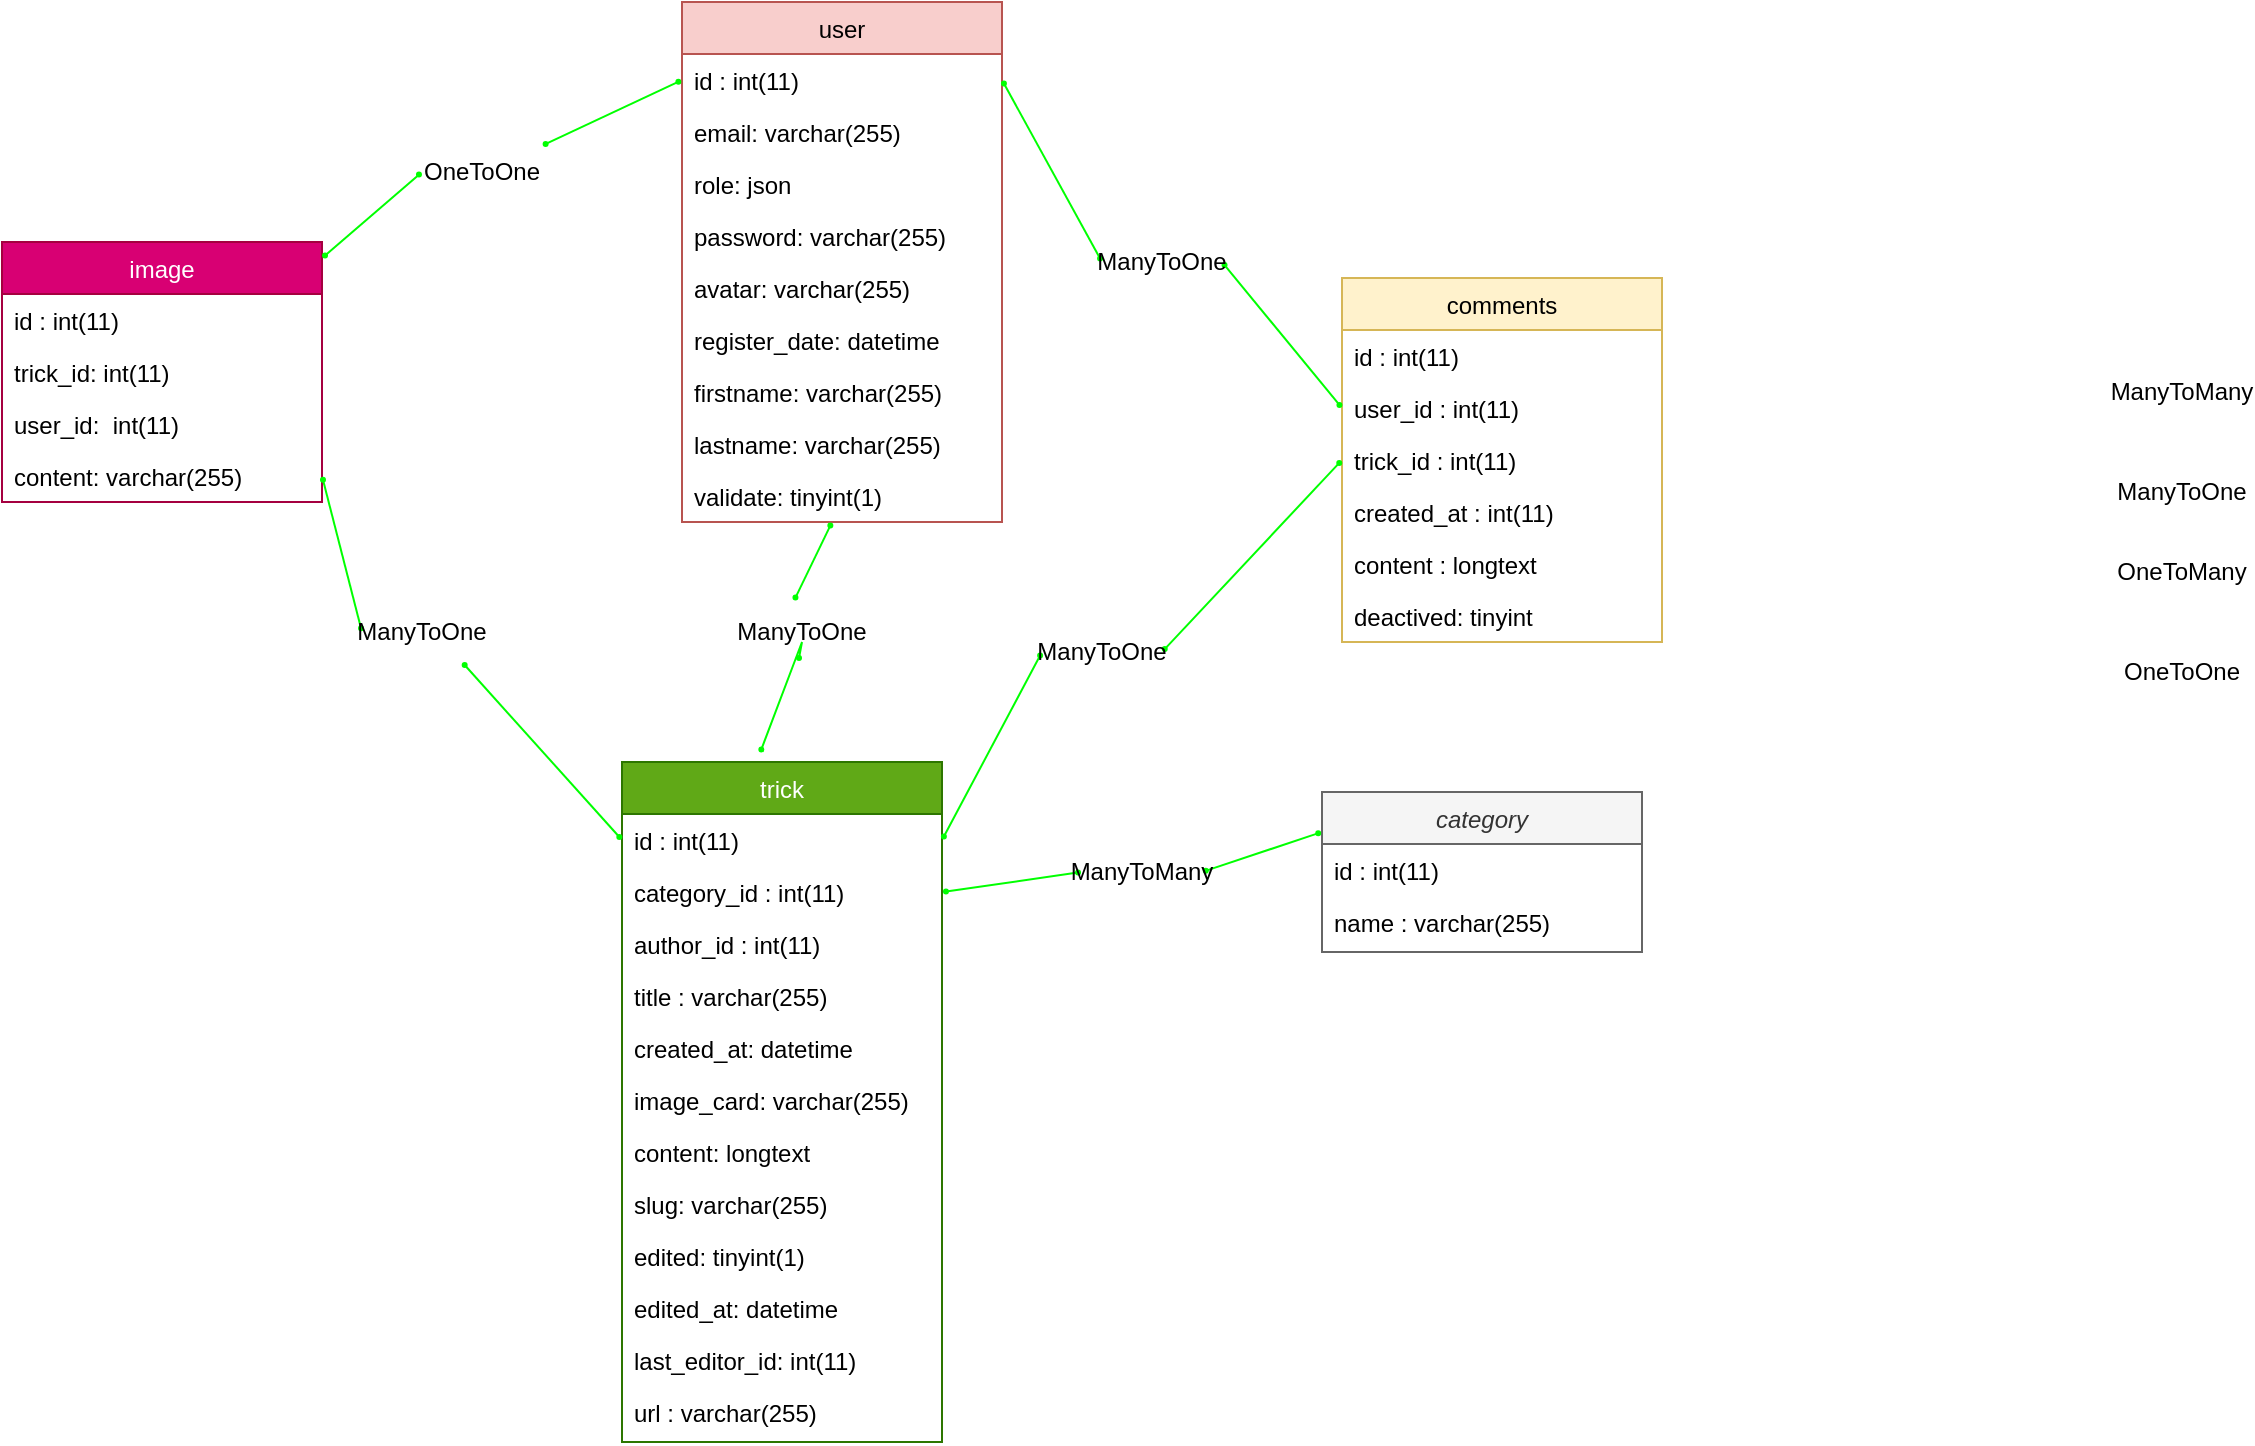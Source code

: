 <mxfile version="24.6.5" type="device">
  <diagram id="C5RBs43oDa-KdzZeNtuy" name="Page-1">
    <mxGraphModel dx="3781" dy="1146" grid="1" gridSize="10" guides="1" tooltips="1" connect="1" arrows="1" fold="1" page="1" pageScale="1" pageWidth="827" pageHeight="1169" math="0" shadow="0">
      <root>
        <mxCell id="WIyWlLk6GJQsqaUBKTNV-0" />
        <mxCell id="WIyWlLk6GJQsqaUBKTNV-1" parent="WIyWlLk6GJQsqaUBKTNV-0" />
        <mxCell id="zkfFHV4jXpPFQw0GAbJ--0" value="category" style="swimlane;fontStyle=2;align=center;verticalAlign=top;childLayout=stackLayout;horizontal=1;startSize=26;horizontalStack=0;resizeParent=1;resizeLast=0;collapsible=1;marginBottom=0;rounded=0;shadow=0;strokeWidth=1;fillColor=#f5f5f5;strokeColor=#666666;fontColor=#333333;" parent="WIyWlLk6GJQsqaUBKTNV-1" vertex="1">
          <mxGeometry x="350" y="705" width="160" height="80" as="geometry">
            <mxRectangle x="230" y="140" width="160" height="26" as="alternateBounds" />
          </mxGeometry>
        </mxCell>
        <mxCell id="zkfFHV4jXpPFQw0GAbJ--1" value="id : int(11)" style="text;align=left;verticalAlign=top;spacingLeft=4;spacingRight=4;overflow=hidden;rotatable=0;points=[[0,0.5],[1,0.5]];portConstraint=eastwest;" parent="zkfFHV4jXpPFQw0GAbJ--0" vertex="1">
          <mxGeometry y="26" width="160" height="26" as="geometry" />
        </mxCell>
        <mxCell id="zkfFHV4jXpPFQw0GAbJ--2" value="name : varchar(255)" style="text;align=left;verticalAlign=top;spacingLeft=4;spacingRight=4;overflow=hidden;rotatable=0;points=[[0,0.5],[1,0.5]];portConstraint=eastwest;rounded=0;shadow=0;html=0;" parent="zkfFHV4jXpPFQw0GAbJ--0" vertex="1">
          <mxGeometry y="52" width="160" height="28" as="geometry" />
        </mxCell>
        <mxCell id="zkfFHV4jXpPFQw0GAbJ--13" value="image" style="swimlane;fontStyle=0;align=center;verticalAlign=top;childLayout=stackLayout;horizontal=1;startSize=26;horizontalStack=0;resizeParent=1;resizeLast=0;collapsible=1;marginBottom=0;rounded=0;shadow=0;strokeWidth=1;fillColor=#d80073;strokeColor=#A50040;fontColor=#ffffff;" parent="WIyWlLk6GJQsqaUBKTNV-1" vertex="1">
          <mxGeometry x="-310" y="430" width="160" height="130" as="geometry">
            <mxRectangle x="340" y="380" width="170" height="26" as="alternateBounds" />
          </mxGeometry>
        </mxCell>
        <mxCell id="BWPKTakPEPnqIh7gVIwT-39" value="id : int(11)" style="text;align=left;verticalAlign=top;spacingLeft=4;spacingRight=4;overflow=hidden;rotatable=0;points=[[0,0.5],[1,0.5]];portConstraint=eastwest;" parent="zkfFHV4jXpPFQw0GAbJ--13" vertex="1">
          <mxGeometry y="26" width="160" height="26" as="geometry" />
        </mxCell>
        <mxCell id="BWPKTakPEPnqIh7gVIwT-44" value="trick_id: int(11)" style="text;align=left;verticalAlign=top;spacingLeft=4;spacingRight=4;overflow=hidden;rotatable=0;points=[[0,0.5],[1,0.5]];portConstraint=eastwest;" parent="zkfFHV4jXpPFQw0GAbJ--13" vertex="1">
          <mxGeometry y="52" width="160" height="26" as="geometry" />
        </mxCell>
        <mxCell id="BWPKTakPEPnqIh7gVIwT-46" value="user_id:  int(11)" style="text;align=left;verticalAlign=top;spacingLeft=4;spacingRight=4;overflow=hidden;rotatable=0;points=[[0,0.5],[1,0.5]];portConstraint=eastwest;" parent="zkfFHV4jXpPFQw0GAbJ--13" vertex="1">
          <mxGeometry y="78" width="160" height="26" as="geometry" />
        </mxCell>
        <mxCell id="BWPKTakPEPnqIh7gVIwT-45" value="content: varchar(255)" style="text;align=left;verticalAlign=top;spacingLeft=4;spacingRight=4;overflow=hidden;rotatable=0;points=[[0,0.5],[1,0.5]];portConstraint=eastwest;" parent="zkfFHV4jXpPFQw0GAbJ--13" vertex="1">
          <mxGeometry y="104" width="160" height="26" as="geometry" />
        </mxCell>
        <mxCell id="zkfFHV4jXpPFQw0GAbJ--17" value="user" style="swimlane;fontStyle=0;align=center;verticalAlign=top;childLayout=stackLayout;horizontal=1;startSize=26;horizontalStack=0;resizeParent=1;resizeLast=0;collapsible=1;marginBottom=0;rounded=0;shadow=0;strokeWidth=1;fillColor=#f8cecc;strokeColor=#b85450;" parent="WIyWlLk6GJQsqaUBKTNV-1" vertex="1">
          <mxGeometry x="30" y="310" width="160" height="260" as="geometry">
            <mxRectangle x="550" y="140" width="160" height="26" as="alternateBounds" />
          </mxGeometry>
        </mxCell>
        <mxCell id="zkfFHV4jXpPFQw0GAbJ--18" value="id : int(11)" style="text;align=left;verticalAlign=top;spacingLeft=4;spacingRight=4;overflow=hidden;rotatable=0;points=[[0,0.5],[1,0.5]];portConstraint=eastwest;" parent="zkfFHV4jXpPFQw0GAbJ--17" vertex="1">
          <mxGeometry y="26" width="160" height="26" as="geometry" />
        </mxCell>
        <mxCell id="zkfFHV4jXpPFQw0GAbJ--19" value="email: varchar(255)" style="text;align=left;verticalAlign=top;spacingLeft=4;spacingRight=4;overflow=hidden;rotatable=0;points=[[0,0.5],[1,0.5]];portConstraint=eastwest;rounded=0;shadow=0;html=0;" parent="zkfFHV4jXpPFQw0GAbJ--17" vertex="1">
          <mxGeometry y="52" width="160" height="26" as="geometry" />
        </mxCell>
        <mxCell id="zkfFHV4jXpPFQw0GAbJ--20" value="role: json" style="text;align=left;verticalAlign=top;spacingLeft=4;spacingRight=4;overflow=hidden;rotatable=0;points=[[0,0.5],[1,0.5]];portConstraint=eastwest;rounded=0;shadow=0;html=0;" parent="zkfFHV4jXpPFQw0GAbJ--17" vertex="1">
          <mxGeometry y="78" width="160" height="26" as="geometry" />
        </mxCell>
        <mxCell id="zkfFHV4jXpPFQw0GAbJ--21" value="password: varchar(255)" style="text;align=left;verticalAlign=top;spacingLeft=4;spacingRight=4;overflow=hidden;rotatable=0;points=[[0,0.5],[1,0.5]];portConstraint=eastwest;rounded=0;shadow=0;html=0;" parent="zkfFHV4jXpPFQw0GAbJ--17" vertex="1">
          <mxGeometry y="104" width="160" height="26" as="geometry" />
        </mxCell>
        <mxCell id="zkfFHV4jXpPFQw0GAbJ--22" value="avatar: varchar(255)" style="text;align=left;verticalAlign=top;spacingLeft=4;spacingRight=4;overflow=hidden;rotatable=0;points=[[0,0.5],[1,0.5]];portConstraint=eastwest;rounded=0;shadow=0;html=0;" parent="zkfFHV4jXpPFQw0GAbJ--17" vertex="1">
          <mxGeometry y="130" width="160" height="26" as="geometry" />
        </mxCell>
        <mxCell id="BWPKTakPEPnqIh7gVIwT-21" value="register_date: datetime" style="text;align=left;verticalAlign=top;spacingLeft=4;spacingRight=4;overflow=hidden;rotatable=0;points=[[0,0.5],[1,0.5]];portConstraint=eastwest;rounded=0;shadow=0;html=0;" parent="zkfFHV4jXpPFQw0GAbJ--17" vertex="1">
          <mxGeometry y="156" width="160" height="26" as="geometry" />
        </mxCell>
        <mxCell id="BWPKTakPEPnqIh7gVIwT-22" value="firstname: varchar(255)" style="text;align=left;verticalAlign=top;spacingLeft=4;spacingRight=4;overflow=hidden;rotatable=0;points=[[0,0.5],[1,0.5]];portConstraint=eastwest;rounded=0;shadow=0;html=0;" parent="zkfFHV4jXpPFQw0GAbJ--17" vertex="1">
          <mxGeometry y="182" width="160" height="26" as="geometry" />
        </mxCell>
        <mxCell id="BWPKTakPEPnqIh7gVIwT-23" value="lastname: varchar(255)" style="text;align=left;verticalAlign=top;spacingLeft=4;spacingRight=4;overflow=hidden;rotatable=0;points=[[0,0.5],[1,0.5]];portConstraint=eastwest;rounded=0;shadow=0;html=0;" parent="zkfFHV4jXpPFQw0GAbJ--17" vertex="1">
          <mxGeometry y="208" width="160" height="26" as="geometry" />
        </mxCell>
        <mxCell id="BWPKTakPEPnqIh7gVIwT-42" value="validate: tinyint(1)" style="text;align=left;verticalAlign=top;spacingLeft=4;spacingRight=4;overflow=hidden;rotatable=0;points=[[0,0.5],[1,0.5]];portConstraint=eastwest;rounded=0;shadow=0;html=0;" parent="zkfFHV4jXpPFQw0GAbJ--17" vertex="1">
          <mxGeometry y="234" width="160" height="26" as="geometry" />
        </mxCell>
        <mxCell id="BWPKTakPEPnqIh7gVIwT-6" value="comments" style="swimlane;fontStyle=0;align=center;verticalAlign=top;childLayout=stackLayout;horizontal=1;startSize=26;horizontalStack=0;resizeParent=1;resizeLast=0;collapsible=1;marginBottom=0;rounded=0;shadow=0;strokeWidth=1;fillColor=#fff2cc;strokeColor=#d6b656;" parent="WIyWlLk6GJQsqaUBKTNV-1" vertex="1">
          <mxGeometry x="360" y="448" width="160" height="182" as="geometry">
            <mxRectangle x="340" y="380" width="170" height="26" as="alternateBounds" />
          </mxGeometry>
        </mxCell>
        <mxCell id="BWPKTakPEPnqIh7gVIwT-36" value="id : int(11)" style="text;align=left;verticalAlign=top;spacingLeft=4;spacingRight=4;overflow=hidden;rotatable=0;points=[[0,0.5],[1,0.5]];portConstraint=eastwest;" parent="BWPKTakPEPnqIh7gVIwT-6" vertex="1">
          <mxGeometry y="26" width="160" height="26" as="geometry" />
        </mxCell>
        <mxCell id="BWPKTakPEPnqIh7gVIwT-52" value="user_id : int(11)" style="text;align=left;verticalAlign=top;spacingLeft=4;spacingRight=4;overflow=hidden;rotatable=0;points=[[0,0.5],[1,0.5]];portConstraint=eastwest;" parent="BWPKTakPEPnqIh7gVIwT-6" vertex="1">
          <mxGeometry y="52" width="160" height="26" as="geometry" />
        </mxCell>
        <mxCell id="BWPKTakPEPnqIh7gVIwT-56" value="trick_id : int(11)" style="text;align=left;verticalAlign=top;spacingLeft=4;spacingRight=4;overflow=hidden;rotatable=0;points=[[0,0.5],[1,0.5]];portConstraint=eastwest;" parent="BWPKTakPEPnqIh7gVIwT-6" vertex="1">
          <mxGeometry y="78" width="160" height="26" as="geometry" />
        </mxCell>
        <mxCell id="BWPKTakPEPnqIh7gVIwT-53" value="created_at : int(11)" style="text;align=left;verticalAlign=top;spacingLeft=4;spacingRight=4;overflow=hidden;rotatable=0;points=[[0,0.5],[1,0.5]];portConstraint=eastwest;" parent="BWPKTakPEPnqIh7gVIwT-6" vertex="1">
          <mxGeometry y="104" width="160" height="26" as="geometry" />
        </mxCell>
        <mxCell id="BWPKTakPEPnqIh7gVIwT-54" value="content : longtext" style="text;align=left;verticalAlign=top;spacingLeft=4;spacingRight=4;overflow=hidden;rotatable=0;points=[[0,0.5],[1,0.5]];portConstraint=eastwest;" parent="BWPKTakPEPnqIh7gVIwT-6" vertex="1">
          <mxGeometry y="130" width="160" height="26" as="geometry" />
        </mxCell>
        <mxCell id="BWPKTakPEPnqIh7gVIwT-55" value="deactived: tinyint" style="text;align=left;verticalAlign=top;spacingLeft=4;spacingRight=4;overflow=hidden;rotatable=0;points=[[0,0.5],[1,0.5]];portConstraint=eastwest;" parent="BWPKTakPEPnqIh7gVIwT-6" vertex="1">
          <mxGeometry y="156" width="160" height="26" as="geometry" />
        </mxCell>
        <mxCell id="BWPKTakPEPnqIh7gVIwT-9" value="trick" style="swimlane;fontStyle=0;align=center;verticalAlign=top;childLayout=stackLayout;horizontal=1;startSize=26;horizontalStack=0;resizeParent=1;resizeLast=0;collapsible=1;marginBottom=0;rounded=0;shadow=0;strokeWidth=1;fillColor=#60a917;strokeColor=#2D7600;fontColor=#ffffff;" parent="WIyWlLk6GJQsqaUBKTNV-1" vertex="1">
          <mxGeometry y="690" width="160" height="340" as="geometry">
            <mxRectangle x="340" y="380" width="170" height="26" as="alternateBounds" />
          </mxGeometry>
        </mxCell>
        <mxCell id="BWPKTakPEPnqIh7gVIwT-10" value="id : int(11)" style="text;align=left;verticalAlign=top;spacingLeft=4;spacingRight=4;overflow=hidden;rotatable=0;points=[[0,0.5],[1,0.5]];portConstraint=eastwest;" parent="BWPKTakPEPnqIh7gVIwT-9" vertex="1">
          <mxGeometry y="26" width="160" height="26" as="geometry" />
        </mxCell>
        <mxCell id="BWPKTakPEPnqIh7gVIwT-24" value="category_id : int(11)" style="text;align=left;verticalAlign=top;spacingLeft=4;spacingRight=4;overflow=hidden;rotatable=0;points=[[0,0.5],[1,0.5]];portConstraint=eastwest;" parent="BWPKTakPEPnqIh7gVIwT-9" vertex="1">
          <mxGeometry y="52" width="160" height="26" as="geometry" />
        </mxCell>
        <mxCell id="BWPKTakPEPnqIh7gVIwT-25" value="author_id : int(11)" style="text;align=left;verticalAlign=top;spacingLeft=4;spacingRight=4;overflow=hidden;rotatable=0;points=[[0,0.5],[1,0.5]];portConstraint=eastwest;" parent="BWPKTakPEPnqIh7gVIwT-9" vertex="1">
          <mxGeometry y="78" width="160" height="26" as="geometry" />
        </mxCell>
        <mxCell id="BWPKTakPEPnqIh7gVIwT-26" value="title : varchar(255)&#xa;" style="text;align=left;verticalAlign=top;spacingLeft=4;spacingRight=4;overflow=hidden;rotatable=0;points=[[0,0.5],[1,0.5]];portConstraint=eastwest;" parent="BWPKTakPEPnqIh7gVIwT-9" vertex="1">
          <mxGeometry y="104" width="160" height="26" as="geometry" />
        </mxCell>
        <mxCell id="BWPKTakPEPnqIh7gVIwT-27" value="created_at: datetime" style="text;align=left;verticalAlign=top;spacingLeft=4;spacingRight=4;overflow=hidden;rotatable=0;points=[[0,0.5],[1,0.5]];portConstraint=eastwest;" parent="BWPKTakPEPnqIh7gVIwT-9" vertex="1">
          <mxGeometry y="130" width="160" height="26" as="geometry" />
        </mxCell>
        <mxCell id="BWPKTakPEPnqIh7gVIwT-31" value="image_card: varchar(255)" style="text;align=left;verticalAlign=top;spacingLeft=4;spacingRight=4;overflow=hidden;rotatable=0;points=[[0,0.5],[1,0.5]];portConstraint=eastwest;" parent="BWPKTakPEPnqIh7gVIwT-9" vertex="1">
          <mxGeometry y="156" width="160" height="26" as="geometry" />
        </mxCell>
        <mxCell id="BWPKTakPEPnqIh7gVIwT-32" value="content: longtext" style="text;align=left;verticalAlign=top;spacingLeft=4;spacingRight=4;overflow=hidden;rotatable=0;points=[[0,0.5],[1,0.5]];portConstraint=eastwest;" parent="BWPKTakPEPnqIh7gVIwT-9" vertex="1">
          <mxGeometry y="182" width="160" height="26" as="geometry" />
        </mxCell>
        <mxCell id="BWPKTakPEPnqIh7gVIwT-33" value="slug: varchar(255)" style="text;align=left;verticalAlign=top;spacingLeft=4;spacingRight=4;overflow=hidden;rotatable=0;points=[[0,0.5],[1,0.5]];portConstraint=eastwest;" parent="BWPKTakPEPnqIh7gVIwT-9" vertex="1">
          <mxGeometry y="208" width="160" height="26" as="geometry" />
        </mxCell>
        <mxCell id="BWPKTakPEPnqIh7gVIwT-28" value="edited: tinyint(1)" style="text;align=left;verticalAlign=top;spacingLeft=4;spacingRight=4;overflow=hidden;rotatable=0;points=[[0,0.5],[1,0.5]];portConstraint=eastwest;" parent="BWPKTakPEPnqIh7gVIwT-9" vertex="1">
          <mxGeometry y="234" width="160" height="26" as="geometry" />
        </mxCell>
        <mxCell id="BWPKTakPEPnqIh7gVIwT-29" value="edited_at: datetime" style="text;align=left;verticalAlign=top;spacingLeft=4;spacingRight=4;overflow=hidden;rotatable=0;points=[[0,0.5],[1,0.5]];portConstraint=eastwest;" parent="BWPKTakPEPnqIh7gVIwT-9" vertex="1">
          <mxGeometry y="260" width="160" height="26" as="geometry" />
        </mxCell>
        <mxCell id="BWPKTakPEPnqIh7gVIwT-30" value="last_editor_id: int(11)" style="text;align=left;verticalAlign=top;spacingLeft=4;spacingRight=4;overflow=hidden;rotatable=0;points=[[0,0.5],[1,0.5]];portConstraint=eastwest;" parent="BWPKTakPEPnqIh7gVIwT-9" vertex="1">
          <mxGeometry y="286" width="160" height="26" as="geometry" />
        </mxCell>
        <mxCell id="1Juw4FC6Cdt-qjWgGbof-0" value="url : varchar(255)" style="text;align=left;verticalAlign=top;spacingLeft=4;spacingRight=4;overflow=hidden;rotatable=0;points=[[0,0.5],[1,0.5]];portConstraint=eastwest;" parent="BWPKTakPEPnqIh7gVIwT-9" vertex="1">
          <mxGeometry y="312" width="160" height="26" as="geometry" />
        </mxCell>
        <mxCell id="BWPKTakPEPnqIh7gVIwT-57" style="rounded=0;orthogonalLoop=1;jettySize=auto;html=1;exitX=1;exitY=0.5;exitDx=0;exitDy=0;entryX=0;entryY=0.5;entryDx=0;entryDy=0;startArrow=circle;startFill=1;endArrow=circle;endFill=1;endSize=0;startSize=0;strokeColor=#00FF00;" parent="WIyWlLk6GJQsqaUBKTNV-1" source="XYry9taIdTQUMUeGgwr5-13" target="BWPKTakPEPnqIh7gVIwT-6" edge="1">
          <mxGeometry relative="1" as="geometry" />
        </mxCell>
        <mxCell id="BWPKTakPEPnqIh7gVIwT-58" style="edgeStyle=none;rounded=0;orthogonalLoop=1;jettySize=auto;html=1;exitX=1;exitY=0.5;exitDx=0;exitDy=0;entryX=0;entryY=0.5;entryDx=0;entryDy=0;startArrow=circle;startFill=1;endArrow=circle;endFill=1;strokeColor=#00FF00;startSize=0;endSize=0;" parent="WIyWlLk6GJQsqaUBKTNV-1" source="XYry9taIdTQUMUeGgwr5-7" target="BWPKTakPEPnqIh7gVIwT-52" edge="1">
          <mxGeometry relative="1" as="geometry" />
        </mxCell>
        <mxCell id="BWPKTakPEPnqIh7gVIwT-65" style="edgeStyle=none;rounded=0;orthogonalLoop=1;jettySize=auto;html=1;exitX=0;exitY=0.5;exitDx=0;exitDy=0;entryX=1;entryY=0.5;entryDx=0;entryDy=0;startArrow=circle;startFill=1;endArrow=circle;endFill=1;endSize=0;startSize=0;strokeColor=#00FF00;jumpSize=0;" parent="WIyWlLk6GJQsqaUBKTNV-1" source="XYry9taIdTQUMUeGgwr5-8" target="BWPKTakPEPnqIh7gVIwT-24" edge="1">
          <mxGeometry relative="1" as="geometry" />
        </mxCell>
        <mxCell id="BWPKTakPEPnqIh7gVIwT-68" style="edgeStyle=none;rounded=0;orthogonalLoop=1;jettySize=auto;html=1;exitX=1;exitY=0.062;exitDx=0;exitDy=0;startArrow=circle;startFill=1;endArrow=circle;endFill=1;endSize=0;strokeColor=#00FF00;entryX=0;entryY=0.5;entryDx=0;entryDy=0;exitPerimeter=0;startSize=0;" parent="WIyWlLk6GJQsqaUBKTNV-1" source="XYry9taIdTQUMUeGgwr5-15" target="zkfFHV4jXpPFQw0GAbJ--18" edge="1">
          <mxGeometry relative="1" as="geometry">
            <mxPoint x="70" y="80" as="targetPoint" />
          </mxGeometry>
        </mxCell>
        <mxCell id="BWPKTakPEPnqIh7gVIwT-69" style="edgeStyle=none;rounded=0;orthogonalLoop=1;jettySize=auto;html=1;entryX=0;entryY=0.5;entryDx=0;entryDy=0;startArrow=circle;startFill=1;endArrow=circle;endFill=1;endSize=0;strokeColor=#00FF00;jumpSize=0;startSize=0;" parent="WIyWlLk6GJQsqaUBKTNV-1" target="BWPKTakPEPnqIh7gVIwT-10" edge="1">
          <mxGeometry relative="1" as="geometry">
            <mxPoint x="-80" y="640" as="sourcePoint" />
          </mxGeometry>
        </mxCell>
        <mxCell id="XYry9taIdTQUMUeGgwr5-1" value="ManyToOne" style="text;html=1;align=center;verticalAlign=middle;whiteSpace=wrap;rounded=0;" parent="WIyWlLk6GJQsqaUBKTNV-1" vertex="1">
          <mxGeometry x="750" y="540" width="60" height="30" as="geometry" />
        </mxCell>
        <mxCell id="XYry9taIdTQUMUeGgwr5-3" value="OneToMany" style="text;html=1;align=center;verticalAlign=middle;whiteSpace=wrap;rounded=0;" parent="WIyWlLk6GJQsqaUBKTNV-1" vertex="1">
          <mxGeometry x="750" y="580" width="60" height="30" as="geometry" />
        </mxCell>
        <mxCell id="XYry9taIdTQUMUeGgwr5-4" value="OneToOne" style="text;html=1;align=center;verticalAlign=middle;whiteSpace=wrap;rounded=0;" parent="WIyWlLk6GJQsqaUBKTNV-1" vertex="1">
          <mxGeometry x="750" y="630" width="60" height="30" as="geometry" />
        </mxCell>
        <mxCell id="XYry9taIdTQUMUeGgwr5-6" value="ManyToMany" style="text;html=1;align=center;verticalAlign=middle;whiteSpace=wrap;rounded=0;" parent="WIyWlLk6GJQsqaUBKTNV-1" vertex="1">
          <mxGeometry x="750" y="490" width="60" height="30" as="geometry" />
        </mxCell>
        <mxCell id="XYry9taIdTQUMUeGgwr5-9" value="" style="edgeStyle=none;rounded=0;orthogonalLoop=1;jettySize=auto;html=1;exitX=0;exitY=0.25;exitDx=0;exitDy=0;startArrow=circle;startFill=1;endArrow=circle;endFill=1;endSize=0;startSize=0;strokeColor=#00FF00;jumpSize=0;entryX=1;entryY=0.5;entryDx=0;entryDy=0;" parent="WIyWlLk6GJQsqaUBKTNV-1" source="zkfFHV4jXpPFQw0GAbJ--0" target="XYry9taIdTQUMUeGgwr5-8" edge="1">
          <mxGeometry relative="1" as="geometry">
            <mxPoint x="470" y="700" as="sourcePoint" />
            <mxPoint x="350" y="740" as="targetPoint" />
          </mxGeometry>
        </mxCell>
        <mxCell id="XYry9taIdTQUMUeGgwr5-8" value="ManyToMany" style="text;html=1;align=center;verticalAlign=middle;whiteSpace=wrap;rounded=0;" parent="WIyWlLk6GJQsqaUBKTNV-1" vertex="1">
          <mxGeometry x="230" y="730" width="60" height="30" as="geometry" />
        </mxCell>
        <mxCell id="XYry9taIdTQUMUeGgwr5-12" value="" style="edgeStyle=none;rounded=0;orthogonalLoop=1;jettySize=auto;html=1;exitX=1;exitY=0.5;exitDx=0;exitDy=0;entryX=0;entryY=0.5;entryDx=0;entryDy=0;startArrow=circle;startFill=1;endArrow=circle;endFill=1;strokeColor=#00FF00;startSize=0;endSize=0;" parent="WIyWlLk6GJQsqaUBKTNV-1" source="zkfFHV4jXpPFQw0GAbJ--18" target="XYry9taIdTQUMUeGgwr5-7" edge="1">
          <mxGeometry relative="1" as="geometry">
            <mxPoint x="190" y="349" as="sourcePoint" />
            <mxPoint x="430" y="475" as="targetPoint" />
          </mxGeometry>
        </mxCell>
        <mxCell id="XYry9taIdTQUMUeGgwr5-7" value="ManyToOne" style="text;html=1;align=center;verticalAlign=middle;whiteSpace=wrap;rounded=0;" parent="WIyWlLk6GJQsqaUBKTNV-1" vertex="1">
          <mxGeometry x="240" y="425" width="60" height="30" as="geometry" />
        </mxCell>
        <mxCell id="XYry9taIdTQUMUeGgwr5-14" value="" style="rounded=0;orthogonalLoop=1;jettySize=auto;html=1;exitX=1;exitY=0.5;exitDx=0;exitDy=0;entryX=0;entryY=0.5;entryDx=0;entryDy=0;startArrow=circle;startFill=1;endArrow=circle;endFill=1;endSize=0;startSize=0;strokeColor=#00FF00;" parent="WIyWlLk6GJQsqaUBKTNV-1" source="BWPKTakPEPnqIh7gVIwT-10" target="XYry9taIdTQUMUeGgwr5-13" edge="1">
          <mxGeometry relative="1" as="geometry">
            <mxPoint x="200" y="729" as="sourcePoint" />
            <mxPoint x="430" y="501" as="targetPoint" />
          </mxGeometry>
        </mxCell>
        <mxCell id="XYry9taIdTQUMUeGgwr5-13" value="ManyToOne" style="text;html=1;align=center;verticalAlign=middle;whiteSpace=wrap;rounded=0;" parent="WIyWlLk6GJQsqaUBKTNV-1" vertex="1">
          <mxGeometry x="210" y="620" width="60" height="30" as="geometry" />
        </mxCell>
        <mxCell id="XYry9taIdTQUMUeGgwr5-16" value="" style="edgeStyle=none;rounded=0;orthogonalLoop=1;jettySize=auto;html=1;exitX=1;exitY=0.062;exitDx=0;exitDy=0;startArrow=circle;startFill=1;endArrow=circle;endFill=1;endSize=0;strokeColor=#00FF00;entryX=0;entryY=0.5;entryDx=0;entryDy=0;exitPerimeter=0;startSize=0;" parent="WIyWlLk6GJQsqaUBKTNV-1" source="zkfFHV4jXpPFQw0GAbJ--13" target="XYry9taIdTQUMUeGgwr5-15" edge="1">
          <mxGeometry relative="1" as="geometry">
            <mxPoint x="30" y="349" as="targetPoint" />
            <mxPoint x="-220" y="418" as="sourcePoint" />
          </mxGeometry>
        </mxCell>
        <mxCell id="XYry9taIdTQUMUeGgwr5-15" value="OneToOne" style="text;html=1;align=center;verticalAlign=middle;whiteSpace=wrap;rounded=0;" parent="WIyWlLk6GJQsqaUBKTNV-1" vertex="1">
          <mxGeometry x="-100" y="380" width="60" height="30" as="geometry" />
        </mxCell>
        <mxCell id="XYry9taIdTQUMUeGgwr5-18" value="" style="edgeStyle=none;rounded=0;orthogonalLoop=1;jettySize=auto;html=1;exitX=1;exitY=0.5;exitDx=0;exitDy=0;entryX=0;entryY=0.5;entryDx=0;entryDy=0;startArrow=circle;startFill=1;endArrow=circle;endFill=1;endSize=0;strokeColor=#00FF00;jumpSize=0;startSize=0;" parent="WIyWlLk6GJQsqaUBKTNV-1" source="BWPKTakPEPnqIh7gVIwT-45" target="XYry9taIdTQUMUeGgwr5-17" edge="1">
          <mxGeometry relative="1" as="geometry">
            <mxPoint x="-280" y="492" as="sourcePoint" />
            <mxPoint y="729" as="targetPoint" />
          </mxGeometry>
        </mxCell>
        <mxCell id="XYry9taIdTQUMUeGgwr5-17" value="ManyToOne" style="text;html=1;align=center;verticalAlign=middle;whiteSpace=wrap;rounded=0;" parent="WIyWlLk6GJQsqaUBKTNV-1" vertex="1">
          <mxGeometry x="-130" y="610" width="60" height="30" as="geometry" />
        </mxCell>
        <mxCell id="LAQpfk_wjIIFJ0GlrDkA-0" value="" style="rounded=0;orthogonalLoop=1;jettySize=auto;html=1;exitX=0.431;exitY=-0.013;exitDx=0;exitDy=0;entryX=0.469;entryY=1;entryDx=0;entryDy=0;startArrow=circle;startFill=1;endArrow=circle;endFill=1;endSize=0;startSize=0;strokeColor=#00FF00;exitPerimeter=0;entryPerimeter=0;" parent="WIyWlLk6GJQsqaUBKTNV-1" source="LAQpfk_wjIIFJ0GlrDkA-1" target="BWPKTakPEPnqIh7gVIwT-42" edge="1">
          <mxGeometry relative="1" as="geometry">
            <mxPoint x="170" y="739" as="sourcePoint" />
            <mxPoint x="300" y="605" as="targetPoint" />
            <Array as="points" />
          </mxGeometry>
        </mxCell>
        <mxCell id="LAQpfk_wjIIFJ0GlrDkA-2" value="" style="rounded=0;orthogonalLoop=1;jettySize=auto;html=1;exitX=0.431;exitY=-0.013;exitDx=0;exitDy=0;entryX=0.469;entryY=1;entryDx=0;entryDy=0;startArrow=circle;startFill=1;endArrow=circle;endFill=1;endSize=0;startSize=0;strokeColor=#00FF00;exitPerimeter=0;entryPerimeter=0;" parent="WIyWlLk6GJQsqaUBKTNV-1" source="BWPKTakPEPnqIh7gVIwT-9" target="LAQpfk_wjIIFJ0GlrDkA-1" edge="1">
          <mxGeometry relative="1" as="geometry">
            <mxPoint x="69" y="686" as="sourcePoint" />
            <mxPoint x="105" y="570" as="targetPoint" />
            <Array as="points">
              <mxPoint x="90" y="630" />
            </Array>
          </mxGeometry>
        </mxCell>
        <mxCell id="LAQpfk_wjIIFJ0GlrDkA-1" value="ManyToOne" style="text;html=1;align=center;verticalAlign=middle;whiteSpace=wrap;rounded=0;" parent="WIyWlLk6GJQsqaUBKTNV-1" vertex="1">
          <mxGeometry x="60" y="610" width="60" height="30" as="geometry" />
        </mxCell>
      </root>
    </mxGraphModel>
  </diagram>
</mxfile>
